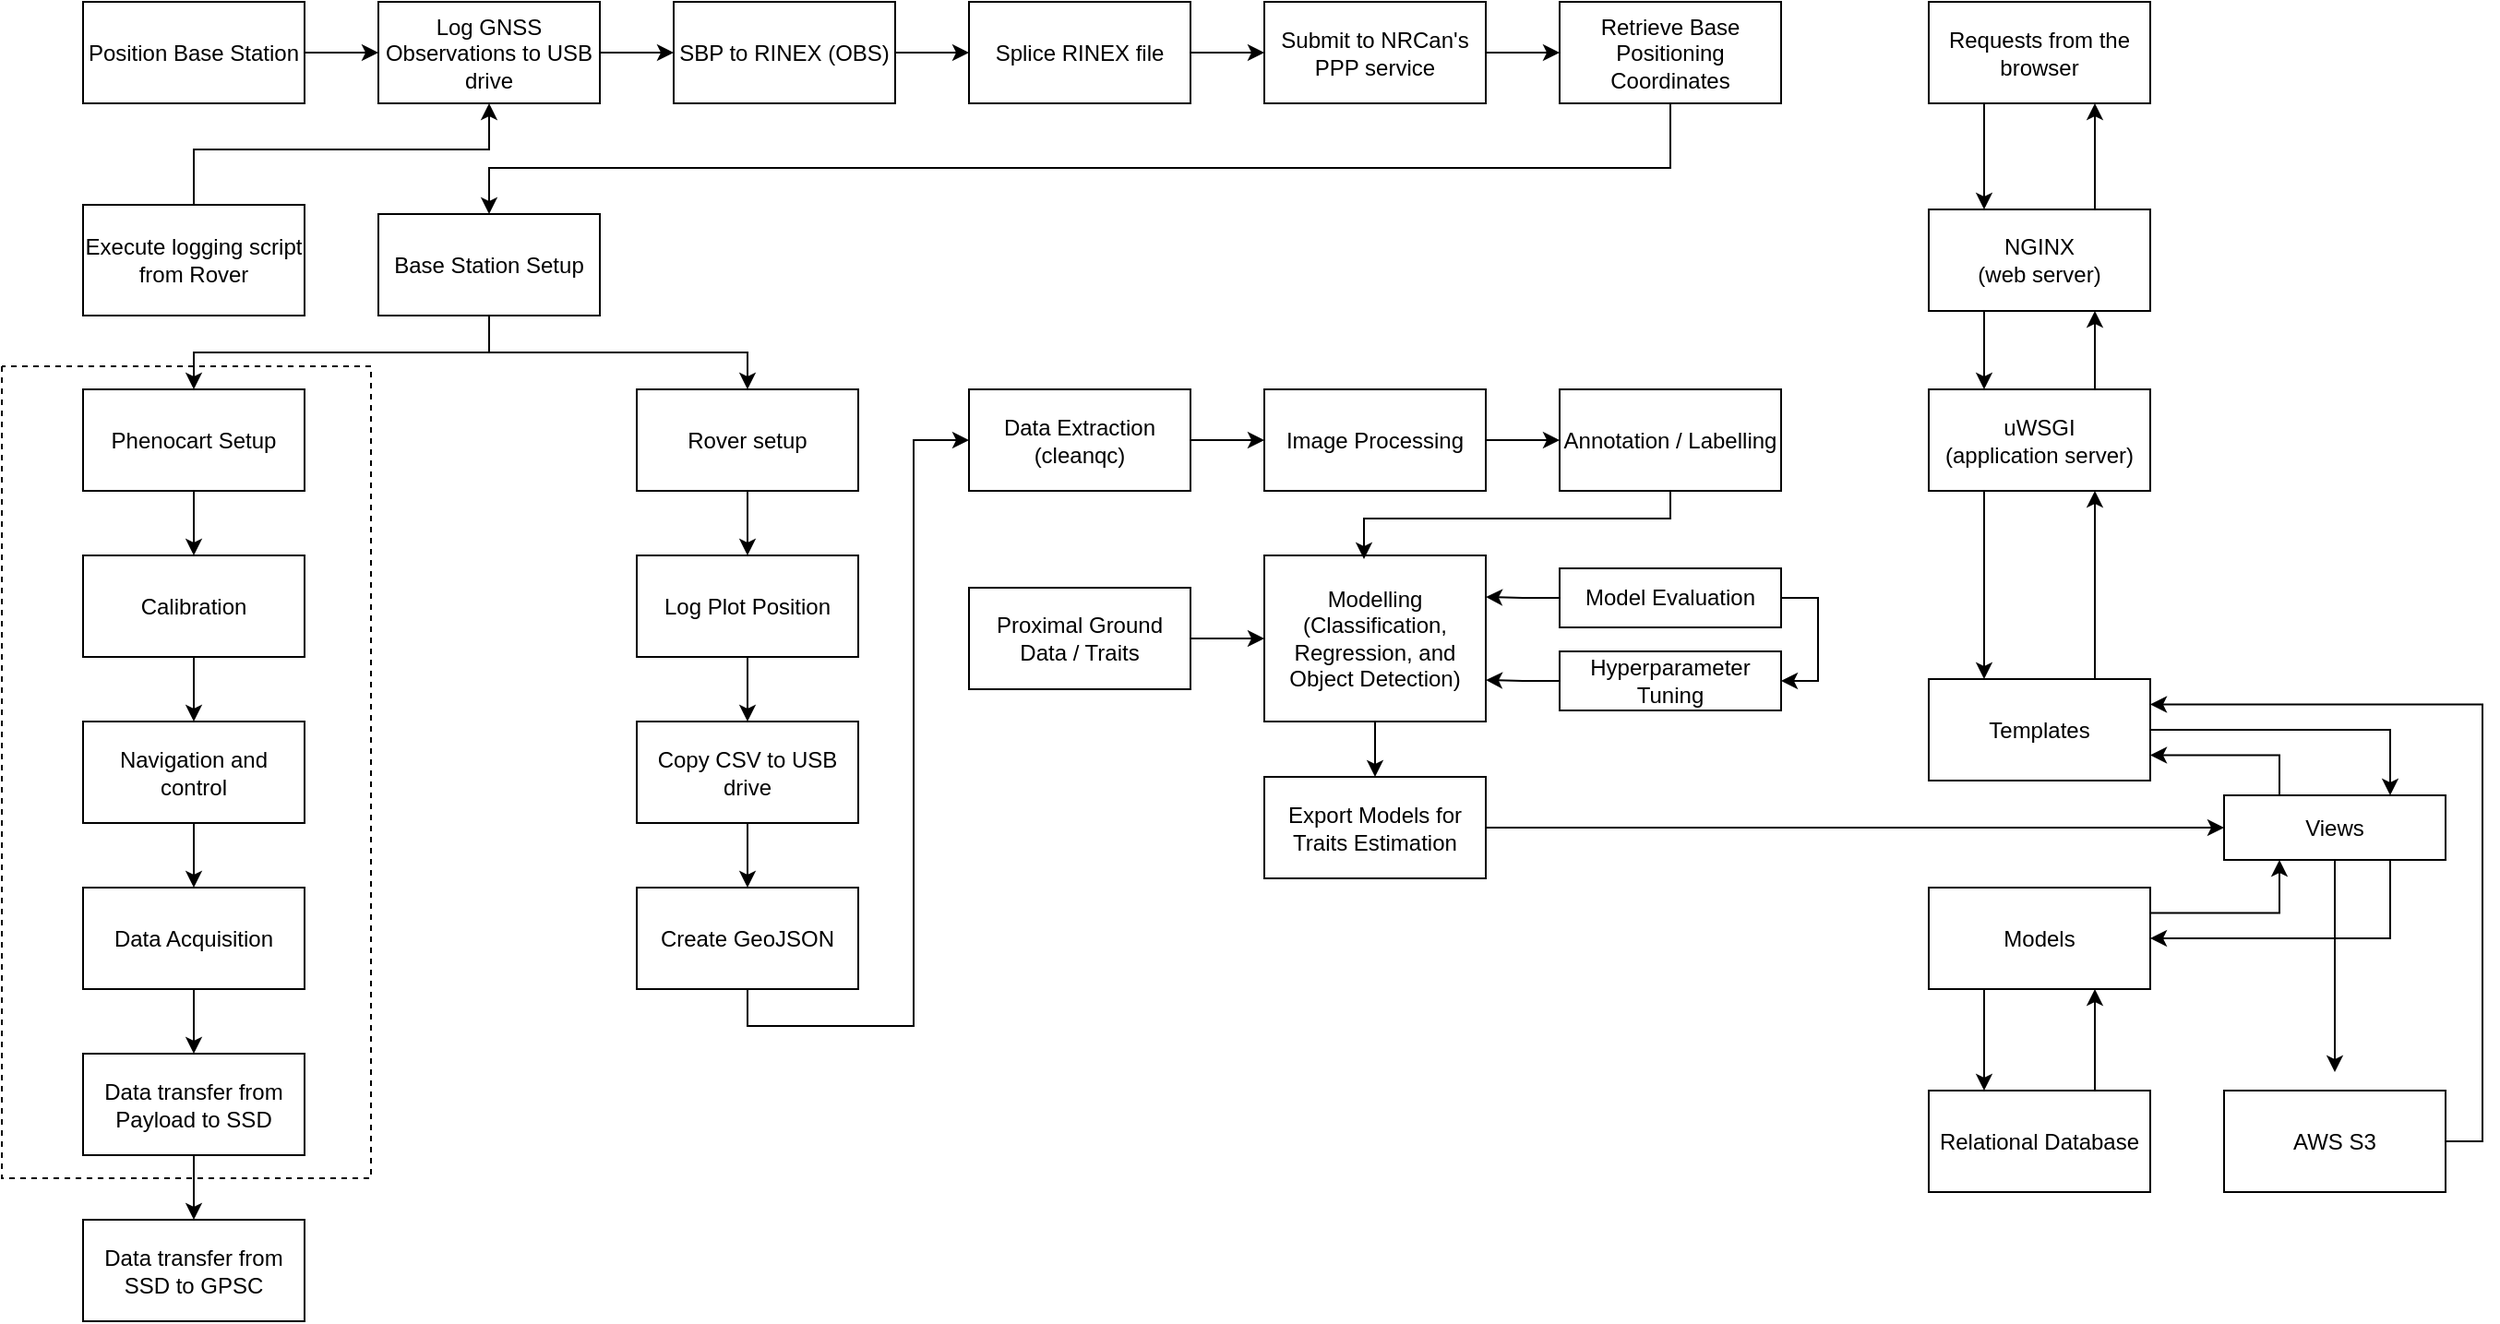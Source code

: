 <mxfile version="22.0.4" type="github">
  <diagram name="Page-1" id="y3tzeOVp731qI052sBjQ">
    <mxGraphModel dx="934" dy="641" grid="1" gridSize="10" guides="1" tooltips="1" connect="1" arrows="1" fold="1" page="1" pageScale="1" pageWidth="850" pageHeight="1100" math="0" shadow="0">
      <root>
        <mxCell id="0" />
        <mxCell id="1" parent="0" />
        <mxCell id="EIoQqLv1L-An7SC59F_x-1" style="edgeStyle=orthogonalEdgeStyle;rounded=0;orthogonalLoop=1;jettySize=auto;html=1;exitX=1;exitY=0.5;exitDx=0;exitDy=0;entryX=0;entryY=0.5;entryDx=0;entryDy=0;" edge="1" parent="1" source="EIoQqLv1L-An7SC59F_x-2" target="EIoQqLv1L-An7SC59F_x-6">
          <mxGeometry relative="1" as="geometry" />
        </mxCell>
        <mxCell id="EIoQqLv1L-An7SC59F_x-2" value="Position Base Station" style="rounded=0;whiteSpace=wrap;html=1;fillColor=none;" vertex="1" parent="1">
          <mxGeometry x="150" y="90" width="120" height="55" as="geometry" />
        </mxCell>
        <mxCell id="EIoQqLv1L-An7SC59F_x-3" style="edgeStyle=orthogonalEdgeStyle;rounded=0;orthogonalLoop=1;jettySize=auto;html=1;exitX=0.5;exitY=0;exitDx=0;exitDy=0;entryX=0.5;entryY=1;entryDx=0;entryDy=0;" edge="1" parent="1" source="EIoQqLv1L-An7SC59F_x-4" target="EIoQqLv1L-An7SC59F_x-6">
          <mxGeometry relative="1" as="geometry">
            <Array as="points">
              <mxPoint x="210" y="170" />
              <mxPoint x="370" y="170" />
            </Array>
          </mxGeometry>
        </mxCell>
        <mxCell id="EIoQqLv1L-An7SC59F_x-4" value="Execute logging script from Rover" style="rounded=0;whiteSpace=wrap;html=1;fillColor=none;" vertex="1" parent="1">
          <mxGeometry x="150" y="200" width="120" height="60" as="geometry" />
        </mxCell>
        <mxCell id="EIoQqLv1L-An7SC59F_x-5" style="edgeStyle=orthogonalEdgeStyle;rounded=0;orthogonalLoop=1;jettySize=auto;html=1;exitX=1;exitY=0.5;exitDx=0;exitDy=0;entryX=0;entryY=0.5;entryDx=0;entryDy=0;" edge="1" parent="1" source="EIoQqLv1L-An7SC59F_x-6" target="EIoQqLv1L-An7SC59F_x-8">
          <mxGeometry relative="1" as="geometry" />
        </mxCell>
        <mxCell id="EIoQqLv1L-An7SC59F_x-6" value="Log GNSS Observations to USB drive" style="rounded=0;whiteSpace=wrap;html=1;fillColor=none;" vertex="1" parent="1">
          <mxGeometry x="310" y="90" width="120" height="55" as="geometry" />
        </mxCell>
        <mxCell id="EIoQqLv1L-An7SC59F_x-7" style="edgeStyle=orthogonalEdgeStyle;rounded=0;orthogonalLoop=1;jettySize=auto;html=1;exitX=1;exitY=0.5;exitDx=0;exitDy=0;entryX=0;entryY=0.5;entryDx=0;entryDy=0;" edge="1" parent="1" source="EIoQqLv1L-An7SC59F_x-8" target="EIoQqLv1L-An7SC59F_x-10">
          <mxGeometry relative="1" as="geometry" />
        </mxCell>
        <mxCell id="EIoQqLv1L-An7SC59F_x-8" value="SBP to RINEX (OBS)" style="rounded=0;whiteSpace=wrap;html=1;fillColor=none;" vertex="1" parent="1">
          <mxGeometry x="470" y="90" width="120" height="55" as="geometry" />
        </mxCell>
        <mxCell id="EIoQqLv1L-An7SC59F_x-9" style="edgeStyle=orthogonalEdgeStyle;rounded=0;orthogonalLoop=1;jettySize=auto;html=1;exitX=1;exitY=0.5;exitDx=0;exitDy=0;entryX=0;entryY=0.5;entryDx=0;entryDy=0;" edge="1" parent="1" source="EIoQqLv1L-An7SC59F_x-10" target="EIoQqLv1L-An7SC59F_x-12">
          <mxGeometry relative="1" as="geometry" />
        </mxCell>
        <mxCell id="EIoQqLv1L-An7SC59F_x-10" value="Splice RINEX file" style="rounded=0;whiteSpace=wrap;html=1;fillColor=none;" vertex="1" parent="1">
          <mxGeometry x="630" y="90" width="120" height="55" as="geometry" />
        </mxCell>
        <mxCell id="EIoQqLv1L-An7SC59F_x-11" style="edgeStyle=orthogonalEdgeStyle;rounded=0;orthogonalLoop=1;jettySize=auto;html=1;exitX=1;exitY=0.5;exitDx=0;exitDy=0;entryX=0;entryY=0.5;entryDx=0;entryDy=0;" edge="1" parent="1" source="EIoQqLv1L-An7SC59F_x-12" target="EIoQqLv1L-An7SC59F_x-14">
          <mxGeometry relative="1" as="geometry" />
        </mxCell>
        <mxCell id="EIoQqLv1L-An7SC59F_x-12" value="Submit to NRCan&#39;s PPP service" style="rounded=0;whiteSpace=wrap;html=1;fillColor=none;" vertex="1" parent="1">
          <mxGeometry x="790" y="90" width="120" height="55" as="geometry" />
        </mxCell>
        <mxCell id="EIoQqLv1L-An7SC59F_x-13" style="edgeStyle=orthogonalEdgeStyle;rounded=0;orthogonalLoop=1;jettySize=auto;html=1;exitX=0.5;exitY=1;exitDx=0;exitDy=0;entryX=0.5;entryY=0;entryDx=0;entryDy=0;" edge="1" parent="1" source="EIoQqLv1L-An7SC59F_x-14" target="EIoQqLv1L-An7SC59F_x-17">
          <mxGeometry relative="1" as="geometry">
            <Array as="points">
              <mxPoint x="1010" y="180" />
              <mxPoint x="370" y="180" />
            </Array>
          </mxGeometry>
        </mxCell>
        <mxCell id="EIoQqLv1L-An7SC59F_x-14" value="Retrieve Base Positioning Coordinates" style="rounded=0;whiteSpace=wrap;html=1;fillColor=none;" vertex="1" parent="1">
          <mxGeometry x="950" y="90" width="120" height="55" as="geometry" />
        </mxCell>
        <mxCell id="EIoQqLv1L-An7SC59F_x-15" style="edgeStyle=orthogonalEdgeStyle;rounded=0;orthogonalLoop=1;jettySize=auto;html=1;exitX=0.5;exitY=1;exitDx=0;exitDy=0;entryX=0.5;entryY=0;entryDx=0;entryDy=0;" edge="1" parent="1" source="EIoQqLv1L-An7SC59F_x-17" target="EIoQqLv1L-An7SC59F_x-19">
          <mxGeometry relative="1" as="geometry" />
        </mxCell>
        <mxCell id="EIoQqLv1L-An7SC59F_x-16" style="edgeStyle=orthogonalEdgeStyle;rounded=0;orthogonalLoop=1;jettySize=auto;html=1;exitX=0.5;exitY=1;exitDx=0;exitDy=0;entryX=0.5;entryY=0;entryDx=0;entryDy=0;" edge="1" parent="1" source="EIoQqLv1L-An7SC59F_x-17" target="EIoQqLv1L-An7SC59F_x-30">
          <mxGeometry relative="1" as="geometry" />
        </mxCell>
        <mxCell id="EIoQqLv1L-An7SC59F_x-17" value="Base Station Setup" style="rounded=0;whiteSpace=wrap;html=1;fillColor=none;" vertex="1" parent="1">
          <mxGeometry x="310" y="205" width="120" height="55" as="geometry" />
        </mxCell>
        <mxCell id="EIoQqLv1L-An7SC59F_x-18" style="edgeStyle=orthogonalEdgeStyle;rounded=0;orthogonalLoop=1;jettySize=auto;html=1;exitX=0.5;exitY=1;exitDx=0;exitDy=0;entryX=0.5;entryY=0;entryDx=0;entryDy=0;" edge="1" parent="1" source="EIoQqLv1L-An7SC59F_x-19" target="EIoQqLv1L-An7SC59F_x-21">
          <mxGeometry relative="1" as="geometry" />
        </mxCell>
        <mxCell id="EIoQqLv1L-An7SC59F_x-19" value="Phenocart Setup" style="rounded=0;whiteSpace=wrap;html=1;fillColor=none;" vertex="1" parent="1">
          <mxGeometry x="150" y="300" width="120" height="55" as="geometry" />
        </mxCell>
        <mxCell id="EIoQqLv1L-An7SC59F_x-20" style="edgeStyle=orthogonalEdgeStyle;rounded=0;orthogonalLoop=1;jettySize=auto;html=1;exitX=0.5;exitY=1;exitDx=0;exitDy=0;entryX=0.5;entryY=0;entryDx=0;entryDy=0;" edge="1" parent="1" source="EIoQqLv1L-An7SC59F_x-21" target="EIoQqLv1L-An7SC59F_x-23">
          <mxGeometry relative="1" as="geometry" />
        </mxCell>
        <mxCell id="EIoQqLv1L-An7SC59F_x-21" value="Calibration" style="rounded=0;whiteSpace=wrap;html=1;fillColor=none;" vertex="1" parent="1">
          <mxGeometry x="150" y="390" width="120" height="55" as="geometry" />
        </mxCell>
        <mxCell id="EIoQqLv1L-An7SC59F_x-22" style="edgeStyle=orthogonalEdgeStyle;rounded=0;orthogonalLoop=1;jettySize=auto;html=1;exitX=0.5;exitY=1;exitDx=0;exitDy=0;entryX=0.5;entryY=0;entryDx=0;entryDy=0;" edge="1" parent="1" source="EIoQqLv1L-An7SC59F_x-23" target="EIoQqLv1L-An7SC59F_x-25">
          <mxGeometry relative="1" as="geometry" />
        </mxCell>
        <mxCell id="EIoQqLv1L-An7SC59F_x-23" value="Navigation and control" style="rounded=0;whiteSpace=wrap;html=1;fillColor=none;" vertex="1" parent="1">
          <mxGeometry x="150" y="480" width="120" height="55" as="geometry" />
        </mxCell>
        <mxCell id="EIoQqLv1L-An7SC59F_x-24" style="edgeStyle=orthogonalEdgeStyle;rounded=0;orthogonalLoop=1;jettySize=auto;html=1;exitX=0.5;exitY=1;exitDx=0;exitDy=0;entryX=0.5;entryY=0;entryDx=0;entryDy=0;" edge="1" parent="1" source="EIoQqLv1L-An7SC59F_x-25" target="EIoQqLv1L-An7SC59F_x-27">
          <mxGeometry relative="1" as="geometry" />
        </mxCell>
        <mxCell id="EIoQqLv1L-An7SC59F_x-25" value="Data Acquisition" style="rounded=0;whiteSpace=wrap;html=1;fillColor=none;" vertex="1" parent="1">
          <mxGeometry x="150" y="570" width="120" height="55" as="geometry" />
        </mxCell>
        <mxCell id="EIoQqLv1L-An7SC59F_x-26" style="edgeStyle=orthogonalEdgeStyle;rounded=0;orthogonalLoop=1;jettySize=auto;html=1;exitX=0.5;exitY=1;exitDx=0;exitDy=0;entryX=0.5;entryY=0;entryDx=0;entryDy=0;" edge="1" parent="1" source="EIoQqLv1L-An7SC59F_x-27" target="EIoQqLv1L-An7SC59F_x-28">
          <mxGeometry relative="1" as="geometry" />
        </mxCell>
        <mxCell id="EIoQqLv1L-An7SC59F_x-27" value="Data transfer from Payload to SSD" style="rounded=0;whiteSpace=wrap;html=1;fillColor=none;" vertex="1" parent="1">
          <mxGeometry x="150" y="660" width="120" height="55" as="geometry" />
        </mxCell>
        <mxCell id="EIoQqLv1L-An7SC59F_x-28" value="Data transfer from SSD to GPSC" style="rounded=0;whiteSpace=wrap;html=1;fillColor=none;" vertex="1" parent="1">
          <mxGeometry x="150" y="750" width="120" height="55" as="geometry" />
        </mxCell>
        <mxCell id="EIoQqLv1L-An7SC59F_x-29" style="edgeStyle=orthogonalEdgeStyle;rounded=0;orthogonalLoop=1;jettySize=auto;html=1;exitX=0.5;exitY=1;exitDx=0;exitDy=0;entryX=0.5;entryY=0;entryDx=0;entryDy=0;" edge="1" parent="1" source="EIoQqLv1L-An7SC59F_x-30" target="EIoQqLv1L-An7SC59F_x-32">
          <mxGeometry relative="1" as="geometry" />
        </mxCell>
        <mxCell id="EIoQqLv1L-An7SC59F_x-30" value="Rover setup" style="rounded=0;whiteSpace=wrap;html=1;fillColor=none;" vertex="1" parent="1">
          <mxGeometry x="450" y="300" width="120" height="55" as="geometry" />
        </mxCell>
        <mxCell id="EIoQqLv1L-An7SC59F_x-31" style="edgeStyle=orthogonalEdgeStyle;rounded=0;orthogonalLoop=1;jettySize=auto;html=1;exitX=0.5;exitY=1;exitDx=0;exitDy=0;entryX=0.5;entryY=0;entryDx=0;entryDy=0;" edge="1" parent="1" source="EIoQqLv1L-An7SC59F_x-32" target="EIoQqLv1L-An7SC59F_x-34">
          <mxGeometry relative="1" as="geometry" />
        </mxCell>
        <mxCell id="EIoQqLv1L-An7SC59F_x-32" value="Log Plot Position" style="rounded=0;whiteSpace=wrap;html=1;fillColor=none;" vertex="1" parent="1">
          <mxGeometry x="450" y="390" width="120" height="55" as="geometry" />
        </mxCell>
        <mxCell id="EIoQqLv1L-An7SC59F_x-33" style="edgeStyle=orthogonalEdgeStyle;rounded=0;orthogonalLoop=1;jettySize=auto;html=1;exitX=0.5;exitY=1;exitDx=0;exitDy=0;entryX=0.5;entryY=0;entryDx=0;entryDy=0;" edge="1" parent="1" source="EIoQqLv1L-An7SC59F_x-34" target="EIoQqLv1L-An7SC59F_x-36">
          <mxGeometry relative="1" as="geometry" />
        </mxCell>
        <mxCell id="EIoQqLv1L-An7SC59F_x-34" value="Copy CSV to USB drive" style="rounded=0;whiteSpace=wrap;html=1;fillColor=none;" vertex="1" parent="1">
          <mxGeometry x="450" y="480" width="120" height="55" as="geometry" />
        </mxCell>
        <mxCell id="EIoQqLv1L-An7SC59F_x-35" style="edgeStyle=orthogonalEdgeStyle;rounded=0;orthogonalLoop=1;jettySize=auto;html=1;exitX=0.5;exitY=1;exitDx=0;exitDy=0;entryX=0;entryY=0.5;entryDx=0;entryDy=0;" edge="1" parent="1" source="EIoQqLv1L-An7SC59F_x-36" target="EIoQqLv1L-An7SC59F_x-38">
          <mxGeometry relative="1" as="geometry" />
        </mxCell>
        <mxCell id="EIoQqLv1L-An7SC59F_x-36" value="Create GeoJSON" style="rounded=0;whiteSpace=wrap;html=1;fillColor=none;" vertex="1" parent="1">
          <mxGeometry x="450" y="570" width="120" height="55" as="geometry" />
        </mxCell>
        <mxCell id="EIoQqLv1L-An7SC59F_x-37" style="edgeStyle=orthogonalEdgeStyle;rounded=0;orthogonalLoop=1;jettySize=auto;html=1;exitX=1;exitY=0.5;exitDx=0;exitDy=0;entryX=0;entryY=0.5;entryDx=0;entryDy=0;" edge="1" parent="1" source="EIoQqLv1L-An7SC59F_x-38" target="EIoQqLv1L-An7SC59F_x-40">
          <mxGeometry relative="1" as="geometry" />
        </mxCell>
        <mxCell id="EIoQqLv1L-An7SC59F_x-38" value="Data Extraction&lt;br&gt;(cleanqc)" style="rounded=0;whiteSpace=wrap;html=1;fillColor=none;" vertex="1" parent="1">
          <mxGeometry x="630" y="300" width="120" height="55" as="geometry" />
        </mxCell>
        <mxCell id="EIoQqLv1L-An7SC59F_x-39" style="edgeStyle=orthogonalEdgeStyle;rounded=0;orthogonalLoop=1;jettySize=auto;html=1;exitX=1;exitY=0.5;exitDx=0;exitDy=0;entryX=0;entryY=0.5;entryDx=0;entryDy=0;" edge="1" parent="1" source="EIoQqLv1L-An7SC59F_x-40" target="EIoQqLv1L-An7SC59F_x-41">
          <mxGeometry relative="1" as="geometry" />
        </mxCell>
        <mxCell id="EIoQqLv1L-An7SC59F_x-40" value="Image Processing" style="rounded=0;whiteSpace=wrap;html=1;fillColor=none;" vertex="1" parent="1">
          <mxGeometry x="790" y="300" width="120" height="55" as="geometry" />
        </mxCell>
        <mxCell id="EIoQqLv1L-An7SC59F_x-41" value="Annotation / Labelling" style="rounded=0;whiteSpace=wrap;html=1;fillColor=none;" vertex="1" parent="1">
          <mxGeometry x="950" y="300" width="120" height="55" as="geometry" />
        </mxCell>
        <mxCell id="EIoQqLv1L-An7SC59F_x-42" style="edgeStyle=orthogonalEdgeStyle;rounded=0;orthogonalLoop=1;jettySize=auto;html=1;exitX=0.5;exitY=1;exitDx=0;exitDy=0;" edge="1" parent="1" source="EIoQqLv1L-An7SC59F_x-43" target="EIoQqLv1L-An7SC59F_x-50">
          <mxGeometry relative="1" as="geometry" />
        </mxCell>
        <mxCell id="EIoQqLv1L-An7SC59F_x-43" value="Modelling (Classification, Regression, and Object Detection)" style="rounded=0;whiteSpace=wrap;html=1;fillColor=none;" vertex="1" parent="1">
          <mxGeometry x="790" y="390" width="120" height="90" as="geometry" />
        </mxCell>
        <mxCell id="EIoQqLv1L-An7SC59F_x-44" style="edgeStyle=orthogonalEdgeStyle;rounded=0;orthogonalLoop=1;jettySize=auto;html=1;exitX=1;exitY=0.5;exitDx=0;exitDy=0;entryX=0;entryY=0.5;entryDx=0;entryDy=0;" edge="1" parent="1" source="EIoQqLv1L-An7SC59F_x-45" target="EIoQqLv1L-An7SC59F_x-43">
          <mxGeometry relative="1" as="geometry" />
        </mxCell>
        <mxCell id="EIoQqLv1L-An7SC59F_x-45" value="Proximal Ground Data / Traits" style="rounded=0;whiteSpace=wrap;html=1;fillColor=none;" vertex="1" parent="1">
          <mxGeometry x="630" y="407.5" width="120" height="55" as="geometry" />
        </mxCell>
        <mxCell id="EIoQqLv1L-An7SC59F_x-46" style="edgeStyle=orthogonalEdgeStyle;rounded=0;orthogonalLoop=1;jettySize=auto;html=1;exitX=0;exitY=0.5;exitDx=0;exitDy=0;entryX=1;entryY=0.25;entryDx=0;entryDy=0;" edge="1" parent="1" source="EIoQqLv1L-An7SC59F_x-48" target="EIoQqLv1L-An7SC59F_x-43">
          <mxGeometry relative="1" as="geometry" />
        </mxCell>
        <mxCell id="EIoQqLv1L-An7SC59F_x-47" style="edgeStyle=orthogonalEdgeStyle;rounded=0;orthogonalLoop=1;jettySize=auto;html=1;entryX=1;entryY=0.5;entryDx=0;entryDy=0;" edge="1" parent="1" source="EIoQqLv1L-An7SC59F_x-48" target="EIoQqLv1L-An7SC59F_x-52">
          <mxGeometry relative="1" as="geometry">
            <Array as="points">
              <mxPoint x="1090" y="413" />
              <mxPoint x="1090" y="458" />
            </Array>
          </mxGeometry>
        </mxCell>
        <mxCell id="EIoQqLv1L-An7SC59F_x-48" value="Model Evaluation" style="rounded=0;whiteSpace=wrap;html=1;fillColor=none;" vertex="1" parent="1">
          <mxGeometry x="950" y="397" width="120" height="32" as="geometry" />
        </mxCell>
        <mxCell id="EIoQqLv1L-An7SC59F_x-49" style="edgeStyle=orthogonalEdgeStyle;rounded=0;orthogonalLoop=1;jettySize=auto;html=1;entryX=0;entryY=0.5;entryDx=0;entryDy=0;" edge="1" parent="1" source="EIoQqLv1L-An7SC59F_x-50" target="EIoQqLv1L-An7SC59F_x-65">
          <mxGeometry relative="1" as="geometry" />
        </mxCell>
        <mxCell id="EIoQqLv1L-An7SC59F_x-50" value="Export Models for Traits Estimation" style="rounded=0;whiteSpace=wrap;html=1;fillColor=none;" vertex="1" parent="1">
          <mxGeometry x="790" y="510" width="120" height="55" as="geometry" />
        </mxCell>
        <mxCell id="EIoQqLv1L-An7SC59F_x-51" style="edgeStyle=orthogonalEdgeStyle;rounded=0;orthogonalLoop=1;jettySize=auto;html=1;exitX=0;exitY=0.5;exitDx=0;exitDy=0;entryX=1;entryY=0.75;entryDx=0;entryDy=0;" edge="1" parent="1" source="EIoQqLv1L-An7SC59F_x-52" target="EIoQqLv1L-An7SC59F_x-43">
          <mxGeometry relative="1" as="geometry" />
        </mxCell>
        <mxCell id="EIoQqLv1L-An7SC59F_x-52" value="Hyperparameter Tuning" style="rounded=0;whiteSpace=wrap;html=1;fillColor=none;" vertex="1" parent="1">
          <mxGeometry x="950" y="442" width="120" height="32" as="geometry" />
        </mxCell>
        <mxCell id="EIoQqLv1L-An7SC59F_x-53" style="edgeStyle=orthogonalEdgeStyle;rounded=0;orthogonalLoop=1;jettySize=auto;html=1;exitX=0.5;exitY=1;exitDx=0;exitDy=0;entryX=0.45;entryY=0.022;entryDx=0;entryDy=0;entryPerimeter=0;" edge="1" parent="1" source="EIoQqLv1L-An7SC59F_x-41" target="EIoQqLv1L-An7SC59F_x-43">
          <mxGeometry relative="1" as="geometry">
            <Array as="points">
              <mxPoint x="1010" y="370" />
              <mxPoint x="844" y="370" />
            </Array>
          </mxGeometry>
        </mxCell>
        <mxCell id="EIoQqLv1L-An7SC59F_x-54" style="edgeStyle=orthogonalEdgeStyle;rounded=0;orthogonalLoop=1;jettySize=auto;html=1;exitX=0.25;exitY=1;exitDx=0;exitDy=0;entryX=0.25;entryY=0;entryDx=0;entryDy=0;" edge="1" parent="1" source="EIoQqLv1L-An7SC59F_x-55" target="EIoQqLv1L-An7SC59F_x-58">
          <mxGeometry relative="1" as="geometry" />
        </mxCell>
        <mxCell id="EIoQqLv1L-An7SC59F_x-55" value="Requests from the browser" style="rounded=0;whiteSpace=wrap;html=1;fillColor=none;" vertex="1" parent="1">
          <mxGeometry x="1150" y="90" width="120" height="55" as="geometry" />
        </mxCell>
        <mxCell id="EIoQqLv1L-An7SC59F_x-56" style="edgeStyle=orthogonalEdgeStyle;rounded=0;orthogonalLoop=1;jettySize=auto;html=1;exitX=0.25;exitY=1;exitDx=0;exitDy=0;entryX=0.25;entryY=0;entryDx=0;entryDy=0;" edge="1" parent="1" source="EIoQqLv1L-An7SC59F_x-58" target="EIoQqLv1L-An7SC59F_x-61">
          <mxGeometry relative="1" as="geometry" />
        </mxCell>
        <mxCell id="EIoQqLv1L-An7SC59F_x-57" style="edgeStyle=orthogonalEdgeStyle;rounded=0;orthogonalLoop=1;jettySize=auto;html=1;exitX=0.75;exitY=0;exitDx=0;exitDy=0;entryX=0.75;entryY=1;entryDx=0;entryDy=0;" edge="1" parent="1" source="EIoQqLv1L-An7SC59F_x-58" target="EIoQqLv1L-An7SC59F_x-55">
          <mxGeometry relative="1" as="geometry" />
        </mxCell>
        <mxCell id="EIoQqLv1L-An7SC59F_x-58" value="NGINX&lt;br&gt;(web server)" style="rounded=0;whiteSpace=wrap;html=1;fillColor=none;" vertex="1" parent="1">
          <mxGeometry x="1150" y="202.5" width="120" height="55" as="geometry" />
        </mxCell>
        <mxCell id="EIoQqLv1L-An7SC59F_x-59" style="edgeStyle=orthogonalEdgeStyle;rounded=0;orthogonalLoop=1;jettySize=auto;html=1;exitX=0.25;exitY=1;exitDx=0;exitDy=0;entryX=0.25;entryY=0;entryDx=0;entryDy=0;" edge="1" parent="1" source="EIoQqLv1L-An7SC59F_x-61" target="EIoQqLv1L-An7SC59F_x-71">
          <mxGeometry relative="1" as="geometry" />
        </mxCell>
        <mxCell id="EIoQqLv1L-An7SC59F_x-60" style="edgeStyle=orthogonalEdgeStyle;rounded=0;orthogonalLoop=1;jettySize=auto;html=1;exitX=0.75;exitY=0;exitDx=0;exitDy=0;entryX=0.75;entryY=1;entryDx=0;entryDy=0;" edge="1" parent="1" source="EIoQqLv1L-An7SC59F_x-61" target="EIoQqLv1L-An7SC59F_x-58">
          <mxGeometry relative="1" as="geometry" />
        </mxCell>
        <mxCell id="EIoQqLv1L-An7SC59F_x-61" value="uWSGI&lt;br&gt;(application server)" style="rounded=0;whiteSpace=wrap;html=1;fillColor=none;" vertex="1" parent="1">
          <mxGeometry x="1150" y="300" width="120" height="55" as="geometry" />
        </mxCell>
        <mxCell id="EIoQqLv1L-An7SC59F_x-62" style="edgeStyle=orthogonalEdgeStyle;rounded=0;orthogonalLoop=1;jettySize=auto;html=1;exitX=0.75;exitY=1;exitDx=0;exitDy=0;entryX=1;entryY=0.5;entryDx=0;entryDy=0;" edge="1" parent="1" source="EIoQqLv1L-An7SC59F_x-65" target="EIoQqLv1L-An7SC59F_x-68">
          <mxGeometry relative="1" as="geometry" />
        </mxCell>
        <mxCell id="EIoQqLv1L-An7SC59F_x-63" style="edgeStyle=orthogonalEdgeStyle;rounded=0;orthogonalLoop=1;jettySize=auto;html=1;exitX=0.5;exitY=1;exitDx=0;exitDy=0;" edge="1" parent="1" source="EIoQqLv1L-An7SC59F_x-65">
          <mxGeometry relative="1" as="geometry">
            <mxPoint x="1370" y="670" as="targetPoint" />
          </mxGeometry>
        </mxCell>
        <mxCell id="EIoQqLv1L-An7SC59F_x-64" style="edgeStyle=orthogonalEdgeStyle;rounded=0;orthogonalLoop=1;jettySize=auto;html=1;exitX=0.25;exitY=0;exitDx=0;exitDy=0;entryX=1;entryY=0.75;entryDx=0;entryDy=0;" edge="1" parent="1" source="EIoQqLv1L-An7SC59F_x-65" target="EIoQqLv1L-An7SC59F_x-71">
          <mxGeometry relative="1" as="geometry" />
        </mxCell>
        <mxCell id="EIoQqLv1L-An7SC59F_x-65" value="Views" style="rounded=0;whiteSpace=wrap;html=1;fillColor=none;" vertex="1" parent="1">
          <mxGeometry x="1310" y="520" width="120" height="35" as="geometry" />
        </mxCell>
        <mxCell id="EIoQqLv1L-An7SC59F_x-66" style="edgeStyle=orthogonalEdgeStyle;rounded=0;orthogonalLoop=1;jettySize=auto;html=1;exitX=0.25;exitY=1;exitDx=0;exitDy=0;entryX=0.25;entryY=0;entryDx=0;entryDy=0;" edge="1" parent="1" source="EIoQqLv1L-An7SC59F_x-68" target="EIoQqLv1L-An7SC59F_x-75">
          <mxGeometry relative="1" as="geometry" />
        </mxCell>
        <mxCell id="EIoQqLv1L-An7SC59F_x-67" style="edgeStyle=orthogonalEdgeStyle;rounded=0;orthogonalLoop=1;jettySize=auto;html=1;exitX=1;exitY=0.25;exitDx=0;exitDy=0;entryX=0.25;entryY=1;entryDx=0;entryDy=0;" edge="1" parent="1" source="EIoQqLv1L-An7SC59F_x-68" target="EIoQqLv1L-An7SC59F_x-65">
          <mxGeometry relative="1" as="geometry" />
        </mxCell>
        <mxCell id="EIoQqLv1L-An7SC59F_x-68" value="Models" style="rounded=0;whiteSpace=wrap;html=1;fillColor=none;" vertex="1" parent="1">
          <mxGeometry x="1150" y="570" width="120" height="55" as="geometry" />
        </mxCell>
        <mxCell id="EIoQqLv1L-An7SC59F_x-69" style="edgeStyle=orthogonalEdgeStyle;rounded=0;orthogonalLoop=1;jettySize=auto;html=1;exitX=0.75;exitY=0;exitDx=0;exitDy=0;entryX=0.75;entryY=1;entryDx=0;entryDy=0;" edge="1" parent="1" source="EIoQqLv1L-An7SC59F_x-71" target="EIoQqLv1L-An7SC59F_x-61">
          <mxGeometry relative="1" as="geometry" />
        </mxCell>
        <mxCell id="EIoQqLv1L-An7SC59F_x-70" style="edgeStyle=orthogonalEdgeStyle;rounded=0;orthogonalLoop=1;jettySize=auto;html=1;exitX=1;exitY=0.5;exitDx=0;exitDy=0;entryX=0.75;entryY=0;entryDx=0;entryDy=0;" edge="1" parent="1" source="EIoQqLv1L-An7SC59F_x-71" target="EIoQqLv1L-An7SC59F_x-65">
          <mxGeometry relative="1" as="geometry" />
        </mxCell>
        <mxCell id="EIoQqLv1L-An7SC59F_x-71" value="Templates" style="rounded=0;whiteSpace=wrap;html=1;fillColor=none;" vertex="1" parent="1">
          <mxGeometry x="1150" y="457" width="120" height="55" as="geometry" />
        </mxCell>
        <mxCell id="EIoQqLv1L-An7SC59F_x-72" style="edgeStyle=orthogonalEdgeStyle;rounded=0;orthogonalLoop=1;jettySize=auto;html=1;exitX=1;exitY=0.5;exitDx=0;exitDy=0;entryX=1;entryY=0.25;entryDx=0;entryDy=0;" edge="1" parent="1" source="EIoQqLv1L-An7SC59F_x-73" target="EIoQqLv1L-An7SC59F_x-71">
          <mxGeometry relative="1" as="geometry" />
        </mxCell>
        <mxCell id="EIoQqLv1L-An7SC59F_x-73" value="AWS S3" style="rounded=0;whiteSpace=wrap;html=1;fillColor=none;" vertex="1" parent="1">
          <mxGeometry x="1310" y="680" width="120" height="55" as="geometry" />
        </mxCell>
        <mxCell id="EIoQqLv1L-An7SC59F_x-74" style="edgeStyle=orthogonalEdgeStyle;rounded=0;orthogonalLoop=1;jettySize=auto;html=1;exitX=0.75;exitY=0;exitDx=0;exitDy=0;entryX=0.75;entryY=1;entryDx=0;entryDy=0;" edge="1" parent="1" source="EIoQqLv1L-An7SC59F_x-75" target="EIoQqLv1L-An7SC59F_x-68">
          <mxGeometry relative="1" as="geometry" />
        </mxCell>
        <mxCell id="EIoQqLv1L-An7SC59F_x-75" value="Relational Database" style="rounded=0;whiteSpace=wrap;html=1;fillColor=none;" vertex="1" parent="1">
          <mxGeometry x="1150" y="680" width="120" height="55" as="geometry" />
        </mxCell>
        <mxCell id="EIoQqLv1L-An7SC59F_x-76" value="" style="endArrow=none;dashed=1;html=1;rounded=0;" edge="1" parent="1">
          <mxGeometry width="50" height="50" relative="1" as="geometry">
            <mxPoint x="106" y="287.5" as="sourcePoint" />
            <mxPoint x="106" y="287.5" as="targetPoint" />
            <Array as="points">
              <mxPoint x="106" y="727.5" />
              <mxPoint x="306" y="727.5" />
              <mxPoint x="306" y="287.5" />
            </Array>
          </mxGeometry>
        </mxCell>
      </root>
    </mxGraphModel>
  </diagram>
</mxfile>
